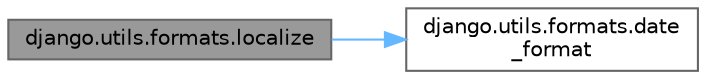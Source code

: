 digraph "django.utils.formats.localize"
{
 // LATEX_PDF_SIZE
  bgcolor="transparent";
  edge [fontname=Helvetica,fontsize=10,labelfontname=Helvetica,labelfontsize=10];
  node [fontname=Helvetica,fontsize=10,shape=box,height=0.2,width=0.4];
  rankdir="LR";
  Node1 [id="Node000001",label="django.utils.formats.localize",height=0.2,width=0.4,color="gray40", fillcolor="grey60", style="filled", fontcolor="black",tooltip=" "];
  Node1 -> Node2 [id="edge1_Node000001_Node000002",color="steelblue1",style="solid",tooltip=" "];
  Node2 [id="Node000002",label="django.utils.formats.date\l_format",height=0.2,width=0.4,color="grey40", fillcolor="white", style="filled",URL="$namespacedjango_1_1utils_1_1formats.html#a49b425753a40c169842611232c142235",tooltip=" "];
}

